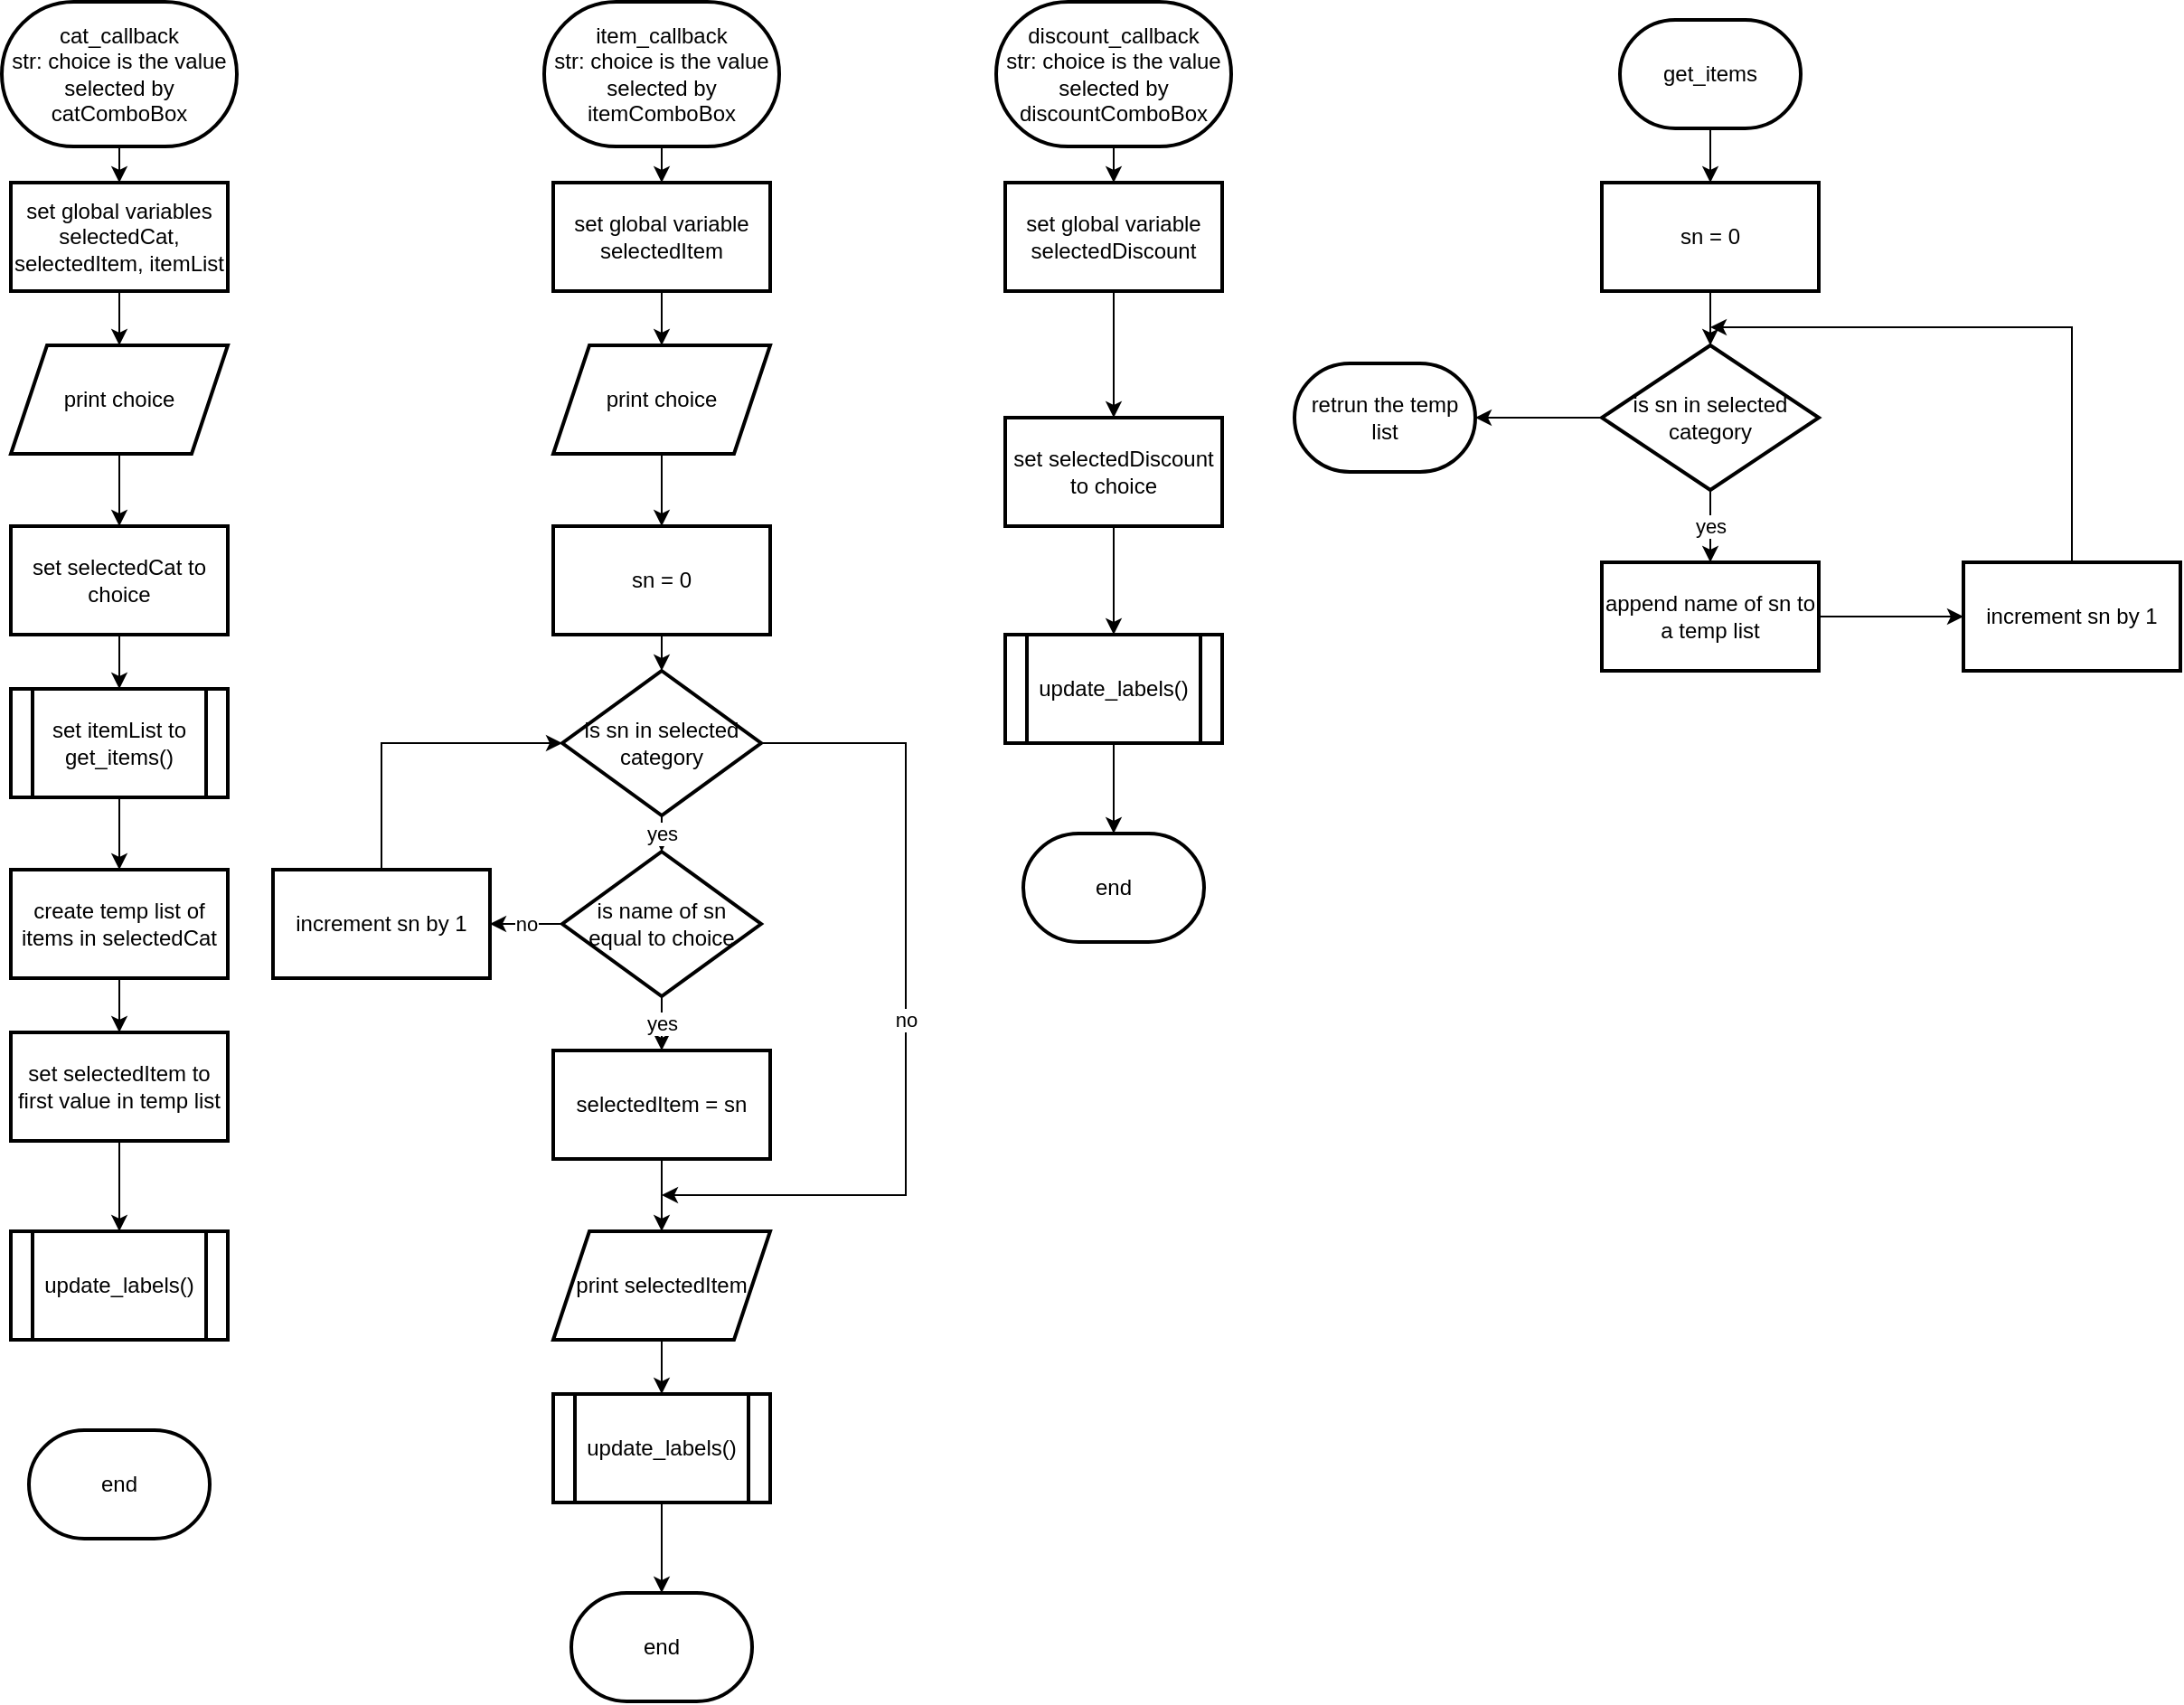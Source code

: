 <mxfile version="24.7.4">
  <diagram name="Page-1" id="eCt78JA3SsG1lE8SJiND">
    <mxGraphModel dx="2209" dy="1649" grid="1" gridSize="10" guides="1" tooltips="1" connect="1" arrows="1" fold="1" page="1" pageScale="1" pageWidth="850" pageHeight="1100" math="0" shadow="0">
      <root>
        <mxCell id="0" />
        <mxCell id="1" parent="0" />
        <mxCell id="GvdpsSFBEIsQT41KNZO9-13" value="" style="edgeStyle=orthogonalEdgeStyle;rounded=0;orthogonalLoop=1;jettySize=auto;html=1;" parent="1" source="GvdpsSFBEIsQT41KNZO9-5" target="GvdpsSFBEIsQT41KNZO9-12" edge="1">
          <mxGeometry relative="1" as="geometry" />
        </mxCell>
        <mxCell id="GvdpsSFBEIsQT41KNZO9-5" value="&lt;div&gt;cat_callback&lt;/div&gt;&lt;div&gt;str: choice is the value selected by catComboBox&lt;br&gt;&lt;/div&gt;" style="strokeWidth=2;html=1;shape=mxgraph.flowchart.terminator;whiteSpace=wrap;" parent="1" vertex="1">
          <mxGeometry x="70" y="40" width="130" height="80" as="geometry" />
        </mxCell>
        <mxCell id="GvdpsSFBEIsQT41KNZO9-6" value="end" style="strokeWidth=2;html=1;shape=mxgraph.flowchart.terminator;whiteSpace=wrap;" parent="1" vertex="1">
          <mxGeometry x="85" y="830" width="100" height="60" as="geometry" />
        </mxCell>
        <mxCell id="GvdpsSFBEIsQT41KNZO9-16" value="" style="edgeStyle=orthogonalEdgeStyle;rounded=0;orthogonalLoop=1;jettySize=auto;html=1;" parent="1" source="GvdpsSFBEIsQT41KNZO9-10" target="GvdpsSFBEIsQT41KNZO9-15" edge="1">
          <mxGeometry relative="1" as="geometry" />
        </mxCell>
        <mxCell id="GvdpsSFBEIsQT41KNZO9-10" value="&lt;div&gt;print choice&lt;br&gt;&lt;/div&gt;" style="shape=parallelogram;perimeter=parallelogramPerimeter;whiteSpace=wrap;html=1;fixedSize=1;strokeWidth=2;" parent="1" vertex="1">
          <mxGeometry x="75" y="230" width="120" height="60" as="geometry" />
        </mxCell>
        <mxCell id="GvdpsSFBEIsQT41KNZO9-14" value="" style="edgeStyle=orthogonalEdgeStyle;rounded=0;orthogonalLoop=1;jettySize=auto;html=1;" parent="1" source="GvdpsSFBEIsQT41KNZO9-12" target="GvdpsSFBEIsQT41KNZO9-10" edge="1">
          <mxGeometry relative="1" as="geometry" />
        </mxCell>
        <mxCell id="GvdpsSFBEIsQT41KNZO9-12" value="&lt;div&gt;set global variables&lt;/div&gt;&lt;div&gt;selectedCat, selectedItem, itemList&lt;br&gt;&lt;/div&gt;" style="whiteSpace=wrap;html=1;strokeWidth=2;" parent="1" vertex="1">
          <mxGeometry x="75" y="140" width="120" height="60" as="geometry" />
        </mxCell>
        <mxCell id="GvdpsSFBEIsQT41KNZO9-22" value="" style="edgeStyle=orthogonalEdgeStyle;rounded=0;orthogonalLoop=1;jettySize=auto;html=1;" parent="1" source="GvdpsSFBEIsQT41KNZO9-15" target="GvdpsSFBEIsQT41KNZO9-21" edge="1">
          <mxGeometry relative="1" as="geometry" />
        </mxCell>
        <mxCell id="GvdpsSFBEIsQT41KNZO9-15" value="set selectedCat to choice" style="whiteSpace=wrap;html=1;strokeWidth=2;" parent="1" vertex="1">
          <mxGeometry x="75" y="330" width="120" height="60" as="geometry" />
        </mxCell>
        <mxCell id="GvdpsSFBEIsQT41KNZO9-24" value="" style="edgeStyle=orthogonalEdgeStyle;rounded=0;orthogonalLoop=1;jettySize=auto;html=1;" parent="1" source="GvdpsSFBEIsQT41KNZO9-21" target="GvdpsSFBEIsQT41KNZO9-23" edge="1">
          <mxGeometry relative="1" as="geometry" />
        </mxCell>
        <mxCell id="GvdpsSFBEIsQT41KNZO9-21" value="set itemList to get_items()" style="shape=process;whiteSpace=wrap;html=1;backgroundOutline=1;strokeWidth=2;" parent="1" vertex="1">
          <mxGeometry x="75" y="420" width="120" height="60" as="geometry" />
        </mxCell>
        <mxCell id="GvdpsSFBEIsQT41KNZO9-26" value="" style="edgeStyle=orthogonalEdgeStyle;rounded=0;orthogonalLoop=1;jettySize=auto;html=1;" parent="1" source="GvdpsSFBEIsQT41KNZO9-23" target="GvdpsSFBEIsQT41KNZO9-25" edge="1">
          <mxGeometry relative="1" as="geometry" />
        </mxCell>
        <mxCell id="GvdpsSFBEIsQT41KNZO9-23" value="create temp list of items in selectedCat" style="whiteSpace=wrap;html=1;strokeWidth=2;" parent="1" vertex="1">
          <mxGeometry x="75" y="520" width="120" height="60" as="geometry" />
        </mxCell>
        <mxCell id="GvdpsSFBEIsQT41KNZO9-30" value="" style="edgeStyle=orthogonalEdgeStyle;rounded=0;orthogonalLoop=1;jettySize=auto;html=1;" parent="1" source="GvdpsSFBEIsQT41KNZO9-25" target="GvdpsSFBEIsQT41KNZO9-29" edge="1">
          <mxGeometry relative="1" as="geometry" />
        </mxCell>
        <mxCell id="GvdpsSFBEIsQT41KNZO9-25" value="set selectedItem to first value in temp list" style="whiteSpace=wrap;html=1;strokeWidth=2;" parent="1" vertex="1">
          <mxGeometry x="75" y="610" width="120" height="60" as="geometry" />
        </mxCell>
        <mxCell id="GvdpsSFBEIsQT41KNZO9-29" value="update_labels()" style="shape=process;whiteSpace=wrap;html=1;backgroundOutline=1;strokeWidth=2;" parent="1" vertex="1">
          <mxGeometry x="75" y="720" width="120" height="60" as="geometry" />
        </mxCell>
        <mxCell id="GvdpsSFBEIsQT41KNZO9-49" value="" style="edgeStyle=orthogonalEdgeStyle;rounded=0;orthogonalLoop=1;jettySize=auto;html=1;" parent="1" source="GvdpsSFBEIsQT41KNZO9-50" target="GvdpsSFBEIsQT41KNZO9-55" edge="1">
          <mxGeometry relative="1" as="geometry" />
        </mxCell>
        <mxCell id="GvdpsSFBEIsQT41KNZO9-50" value="&lt;div&gt;item_callback&lt;/div&gt;&lt;div&gt;str: choice is the value selected by itemComboBox&lt;br&gt;&lt;/div&gt;" style="strokeWidth=2;html=1;shape=mxgraph.flowchart.terminator;whiteSpace=wrap;" parent="1" vertex="1">
          <mxGeometry x="370" y="40" width="130" height="80" as="geometry" />
        </mxCell>
        <mxCell id="GvdpsSFBEIsQT41KNZO9-51" value="end" style="strokeWidth=2;html=1;shape=mxgraph.flowchart.terminator;whiteSpace=wrap;" parent="1" vertex="1">
          <mxGeometry x="385" y="920" width="100" height="60" as="geometry" />
        </mxCell>
        <mxCell id="GvdpsSFBEIsQT41KNZO9-67" value="" style="edgeStyle=orthogonalEdgeStyle;rounded=0;orthogonalLoop=1;jettySize=auto;html=1;" parent="1" source="GvdpsSFBEIsQT41KNZO9-53" target="GvdpsSFBEIsQT41KNZO9-66" edge="1">
          <mxGeometry relative="1" as="geometry" />
        </mxCell>
        <mxCell id="GvdpsSFBEIsQT41KNZO9-53" value="&lt;div&gt;print choice&lt;br&gt;&lt;/div&gt;" style="shape=parallelogram;perimeter=parallelogramPerimeter;whiteSpace=wrap;html=1;fixedSize=1;strokeWidth=2;" parent="1" vertex="1">
          <mxGeometry x="375" y="230" width="120" height="60" as="geometry" />
        </mxCell>
        <mxCell id="GvdpsSFBEIsQT41KNZO9-54" value="" style="edgeStyle=orthogonalEdgeStyle;rounded=0;orthogonalLoop=1;jettySize=auto;html=1;" parent="1" source="GvdpsSFBEIsQT41KNZO9-55" target="GvdpsSFBEIsQT41KNZO9-53" edge="1">
          <mxGeometry relative="1" as="geometry" />
        </mxCell>
        <mxCell id="GvdpsSFBEIsQT41KNZO9-55" value="&lt;div&gt;set global variable selectedItem&lt;br&gt;&lt;/div&gt;" style="whiteSpace=wrap;html=1;strokeWidth=2;" parent="1" vertex="1">
          <mxGeometry x="375" y="140" width="120" height="60" as="geometry" />
        </mxCell>
        <mxCell id="GvdpsSFBEIsQT41KNZO9-69" value="" style="edgeStyle=orthogonalEdgeStyle;rounded=0;orthogonalLoop=1;jettySize=auto;html=1;" parent="1" source="GvdpsSFBEIsQT41KNZO9-66" target="GvdpsSFBEIsQT41KNZO9-68" edge="1">
          <mxGeometry relative="1" as="geometry" />
        </mxCell>
        <mxCell id="GvdpsSFBEIsQT41KNZO9-66" value="sn = 0" style="whiteSpace=wrap;html=1;strokeWidth=2;" parent="1" vertex="1">
          <mxGeometry x="375" y="330" width="120" height="60" as="geometry" />
        </mxCell>
        <mxCell id="GvdpsSFBEIsQT41KNZO9-71" value="yes" style="edgeStyle=orthogonalEdgeStyle;rounded=0;orthogonalLoop=1;jettySize=auto;html=1;" parent="1" source="GvdpsSFBEIsQT41KNZO9-68" target="GvdpsSFBEIsQT41KNZO9-70" edge="1">
          <mxGeometry relative="1" as="geometry" />
        </mxCell>
        <mxCell id="GvdpsSFBEIsQT41KNZO9-81" value="no" style="edgeStyle=orthogonalEdgeStyle;rounded=0;orthogonalLoop=1;jettySize=auto;html=1;exitX=1;exitY=0.5;exitDx=0;exitDy=0;" parent="1" source="GvdpsSFBEIsQT41KNZO9-68" edge="1">
          <mxGeometry relative="1" as="geometry">
            <mxPoint x="435" y="700" as="targetPoint" />
            <mxPoint x="500" y="450" as="sourcePoint" />
            <Array as="points">
              <mxPoint x="570" y="450" />
              <mxPoint x="570" y="700" />
            </Array>
          </mxGeometry>
        </mxCell>
        <mxCell id="GvdpsSFBEIsQT41KNZO9-68" value="&lt;div&gt;is sn in selected&lt;/div&gt;&lt;div&gt;category&lt;br&gt;&lt;/div&gt;" style="rhombus;whiteSpace=wrap;html=1;strokeWidth=2;" parent="1" vertex="1">
          <mxGeometry x="380" y="410" width="110" height="80" as="geometry" />
        </mxCell>
        <mxCell id="GvdpsSFBEIsQT41KNZO9-73" value="yes" style="edgeStyle=orthogonalEdgeStyle;rounded=0;orthogonalLoop=1;jettySize=auto;html=1;" parent="1" source="GvdpsSFBEIsQT41KNZO9-70" target="GvdpsSFBEIsQT41KNZO9-72" edge="1">
          <mxGeometry relative="1" as="geometry" />
        </mxCell>
        <mxCell id="GvdpsSFBEIsQT41KNZO9-84" value="&lt;div&gt;no&lt;/div&gt;" style="edgeStyle=orthogonalEdgeStyle;rounded=0;orthogonalLoop=1;jettySize=auto;html=1;" parent="1" source="GvdpsSFBEIsQT41KNZO9-70" target="GvdpsSFBEIsQT41KNZO9-83" edge="1">
          <mxGeometry relative="1" as="geometry" />
        </mxCell>
        <mxCell id="GvdpsSFBEIsQT41KNZO9-70" value="&lt;div&gt;is name of sn&lt;/div&gt;&lt;div&gt;equal to choice&lt;br&gt;&lt;/div&gt;" style="rhombus;whiteSpace=wrap;html=1;strokeWidth=2;" parent="1" vertex="1">
          <mxGeometry x="380" y="510" width="110" height="80" as="geometry" />
        </mxCell>
        <mxCell id="GvdpsSFBEIsQT41KNZO9-76" value="" style="edgeStyle=orthogonalEdgeStyle;rounded=0;orthogonalLoop=1;jettySize=auto;html=1;" parent="1" source="GvdpsSFBEIsQT41KNZO9-72" target="GvdpsSFBEIsQT41KNZO9-75" edge="1">
          <mxGeometry relative="1" as="geometry" />
        </mxCell>
        <mxCell id="GvdpsSFBEIsQT41KNZO9-72" value="selectedItem = sn" style="whiteSpace=wrap;html=1;strokeWidth=2;" parent="1" vertex="1">
          <mxGeometry x="375" y="620" width="120" height="60" as="geometry" />
        </mxCell>
        <mxCell id="GvdpsSFBEIsQT41KNZO9-78" value="" style="edgeStyle=orthogonalEdgeStyle;rounded=0;orthogonalLoop=1;jettySize=auto;html=1;" parent="1" source="GvdpsSFBEIsQT41KNZO9-75" target="GvdpsSFBEIsQT41KNZO9-77" edge="1">
          <mxGeometry relative="1" as="geometry" />
        </mxCell>
        <mxCell id="GvdpsSFBEIsQT41KNZO9-75" value="print selectedItem" style="shape=parallelogram;perimeter=parallelogramPerimeter;whiteSpace=wrap;html=1;fixedSize=1;strokeWidth=2;" parent="1" vertex="1">
          <mxGeometry x="375" y="720" width="120" height="60" as="geometry" />
        </mxCell>
        <mxCell id="GvdpsSFBEIsQT41KNZO9-86" value="" style="edgeStyle=orthogonalEdgeStyle;rounded=0;orthogonalLoop=1;jettySize=auto;html=1;" parent="1" source="GvdpsSFBEIsQT41KNZO9-77" target="GvdpsSFBEIsQT41KNZO9-51" edge="1">
          <mxGeometry relative="1" as="geometry" />
        </mxCell>
        <mxCell id="GvdpsSFBEIsQT41KNZO9-77" value="update_labels()" style="shape=process;whiteSpace=wrap;html=1;backgroundOutline=1;strokeWidth=2;" parent="1" vertex="1">
          <mxGeometry x="375" y="810" width="120" height="60" as="geometry" />
        </mxCell>
        <mxCell id="GvdpsSFBEIsQT41KNZO9-85" style="edgeStyle=orthogonalEdgeStyle;rounded=0;orthogonalLoop=1;jettySize=auto;html=1;entryX=0;entryY=0.5;entryDx=0;entryDy=0;" parent="1" source="GvdpsSFBEIsQT41KNZO9-83" target="GvdpsSFBEIsQT41KNZO9-68" edge="1">
          <mxGeometry relative="1" as="geometry">
            <mxPoint x="350" y="450" as="targetPoint" />
            <Array as="points">
              <mxPoint x="280" y="450" />
            </Array>
          </mxGeometry>
        </mxCell>
        <mxCell id="GvdpsSFBEIsQT41KNZO9-83" value="increment sn by 1" style="whiteSpace=wrap;html=1;strokeWidth=2;" parent="1" vertex="1">
          <mxGeometry x="220" y="520" width="120" height="60" as="geometry" />
        </mxCell>
        <mxCell id="GvdpsSFBEIsQT41KNZO9-89" value="" style="edgeStyle=orthogonalEdgeStyle;rounded=0;orthogonalLoop=1;jettySize=auto;html=1;" parent="1" source="GvdpsSFBEIsQT41KNZO9-87" target="GvdpsSFBEIsQT41KNZO9-88" edge="1">
          <mxGeometry relative="1" as="geometry" />
        </mxCell>
        <mxCell id="GvdpsSFBEIsQT41KNZO9-87" value="get_items" style="strokeWidth=2;html=1;shape=mxgraph.flowchart.terminator;whiteSpace=wrap;" parent="1" vertex="1">
          <mxGeometry x="965" y="50" width="100" height="60" as="geometry" />
        </mxCell>
        <mxCell id="GvdpsSFBEIsQT41KNZO9-91" value="" style="edgeStyle=orthogonalEdgeStyle;rounded=0;orthogonalLoop=1;jettySize=auto;html=1;" parent="1" source="GvdpsSFBEIsQT41KNZO9-88" target="GvdpsSFBEIsQT41KNZO9-90" edge="1">
          <mxGeometry relative="1" as="geometry" />
        </mxCell>
        <mxCell id="GvdpsSFBEIsQT41KNZO9-88" value="sn = 0" style="whiteSpace=wrap;html=1;strokeWidth=2;" parent="1" vertex="1">
          <mxGeometry x="955" y="140" width="120" height="60" as="geometry" />
        </mxCell>
        <mxCell id="GvdpsSFBEIsQT41KNZO9-93" value="yes" style="edgeStyle=orthogonalEdgeStyle;rounded=0;orthogonalLoop=1;jettySize=auto;html=1;" parent="1" source="GvdpsSFBEIsQT41KNZO9-90" target="GvdpsSFBEIsQT41KNZO9-92" edge="1">
          <mxGeometry relative="1" as="geometry" />
        </mxCell>
        <mxCell id="GvdpsSFBEIsQT41KNZO9-101" value="" style="edgeStyle=orthogonalEdgeStyle;rounded=0;orthogonalLoop=1;jettySize=auto;html=1;" parent="1" source="GvdpsSFBEIsQT41KNZO9-90" target="GvdpsSFBEIsQT41KNZO9-100" edge="1">
          <mxGeometry relative="1" as="geometry" />
        </mxCell>
        <mxCell id="GvdpsSFBEIsQT41KNZO9-90" value="is sn in selected category" style="rhombus;whiteSpace=wrap;html=1;strokeWidth=2;" parent="1" vertex="1">
          <mxGeometry x="955" y="230" width="120" height="80" as="geometry" />
        </mxCell>
        <mxCell id="GvdpsSFBEIsQT41KNZO9-97" value="" style="edgeStyle=orthogonalEdgeStyle;rounded=0;orthogonalLoop=1;jettySize=auto;html=1;" parent="1" source="GvdpsSFBEIsQT41KNZO9-92" target="GvdpsSFBEIsQT41KNZO9-96" edge="1">
          <mxGeometry relative="1" as="geometry" />
        </mxCell>
        <mxCell id="GvdpsSFBEIsQT41KNZO9-92" value="append name of sn to a temp list" style="whiteSpace=wrap;html=1;strokeWidth=2;" parent="1" vertex="1">
          <mxGeometry x="955" y="350" width="120" height="60" as="geometry" />
        </mxCell>
        <mxCell id="GvdpsSFBEIsQT41KNZO9-98" style="edgeStyle=orthogonalEdgeStyle;rounded=0;orthogonalLoop=1;jettySize=auto;html=1;" parent="1" source="GvdpsSFBEIsQT41KNZO9-96" edge="1">
          <mxGeometry relative="1" as="geometry">
            <mxPoint x="1015" y="220" as="targetPoint" />
            <Array as="points">
              <mxPoint x="1215" y="220" />
              <mxPoint x="1115" y="220" />
            </Array>
          </mxGeometry>
        </mxCell>
        <mxCell id="GvdpsSFBEIsQT41KNZO9-96" value="increment sn by 1" style="whiteSpace=wrap;html=1;strokeWidth=2;" parent="1" vertex="1">
          <mxGeometry x="1155" y="350" width="120" height="60" as="geometry" />
        </mxCell>
        <mxCell id="GvdpsSFBEIsQT41KNZO9-100" value="retrun the temp list" style="strokeWidth=2;html=1;shape=mxgraph.flowchart.terminator;whiteSpace=wrap;" parent="1" vertex="1">
          <mxGeometry x="785" y="240" width="100" height="60" as="geometry" />
        </mxCell>
        <mxCell id="wCLH43plAitLHPZcO25w-1" value="" style="edgeStyle=orthogonalEdgeStyle;rounded=0;orthogonalLoop=1;jettySize=auto;html=1;" edge="1" parent="1" source="wCLH43plAitLHPZcO25w-2" target="wCLH43plAitLHPZcO25w-7">
          <mxGeometry relative="1" as="geometry" />
        </mxCell>
        <mxCell id="wCLH43plAitLHPZcO25w-2" value="&lt;div&gt;discount_callback&lt;/div&gt;&lt;div&gt;str: choice is the value selected by discountComboBox&lt;br&gt;&lt;/div&gt;" style="strokeWidth=2;html=1;shape=mxgraph.flowchart.terminator;whiteSpace=wrap;" vertex="1" parent="1">
          <mxGeometry x="620" y="40" width="130" height="80" as="geometry" />
        </mxCell>
        <mxCell id="wCLH43plAitLHPZcO25w-3" value="end" style="strokeWidth=2;html=1;shape=mxgraph.flowchart.terminator;whiteSpace=wrap;" vertex="1" parent="1">
          <mxGeometry x="635" y="500" width="100" height="60" as="geometry" />
        </mxCell>
        <mxCell id="wCLH43plAitLHPZcO25w-6" value="" style="edgeStyle=orthogonalEdgeStyle;rounded=0;orthogonalLoop=1;jettySize=auto;html=1;entryX=0.5;entryY=0;entryDx=0;entryDy=0;" edge="1" parent="1" source="wCLH43plAitLHPZcO25w-7" target="wCLH43plAitLHPZcO25w-24">
          <mxGeometry relative="1" as="geometry">
            <mxPoint x="685" y="230" as="targetPoint" />
            <Array as="points">
              <mxPoint x="685" y="230" />
              <mxPoint x="685" y="230" />
            </Array>
          </mxGeometry>
        </mxCell>
        <mxCell id="wCLH43plAitLHPZcO25w-7" value="&lt;div&gt;set global variable selectedDiscount&lt;br&gt;&lt;/div&gt;" style="whiteSpace=wrap;html=1;strokeWidth=2;" vertex="1" parent="1">
          <mxGeometry x="625" y="140" width="120" height="60" as="geometry" />
        </mxCell>
        <mxCell id="wCLH43plAitLHPZcO25w-20" value="" style="edgeStyle=orthogonalEdgeStyle;rounded=0;orthogonalLoop=1;jettySize=auto;html=1;" edge="1" parent="1" source="wCLH43plAitLHPZcO25w-21" target="wCLH43plAitLHPZcO25w-3">
          <mxGeometry relative="1" as="geometry" />
        </mxCell>
        <mxCell id="wCLH43plAitLHPZcO25w-21" value="update_labels()" style="shape=process;whiteSpace=wrap;html=1;backgroundOutline=1;strokeWidth=2;" vertex="1" parent="1">
          <mxGeometry x="625" y="390" width="120" height="60" as="geometry" />
        </mxCell>
        <mxCell id="wCLH43plAitLHPZcO25w-25" value="" style="edgeStyle=orthogonalEdgeStyle;rounded=0;orthogonalLoop=1;jettySize=auto;html=1;" edge="1" parent="1" source="wCLH43plAitLHPZcO25w-24" target="wCLH43plAitLHPZcO25w-21">
          <mxGeometry relative="1" as="geometry" />
        </mxCell>
        <mxCell id="wCLH43plAitLHPZcO25w-24" value="set selectedDiscount to choice" style="whiteSpace=wrap;html=1;strokeWidth=2;" vertex="1" parent="1">
          <mxGeometry x="625" y="270" width="120" height="60" as="geometry" />
        </mxCell>
      </root>
    </mxGraphModel>
  </diagram>
</mxfile>

